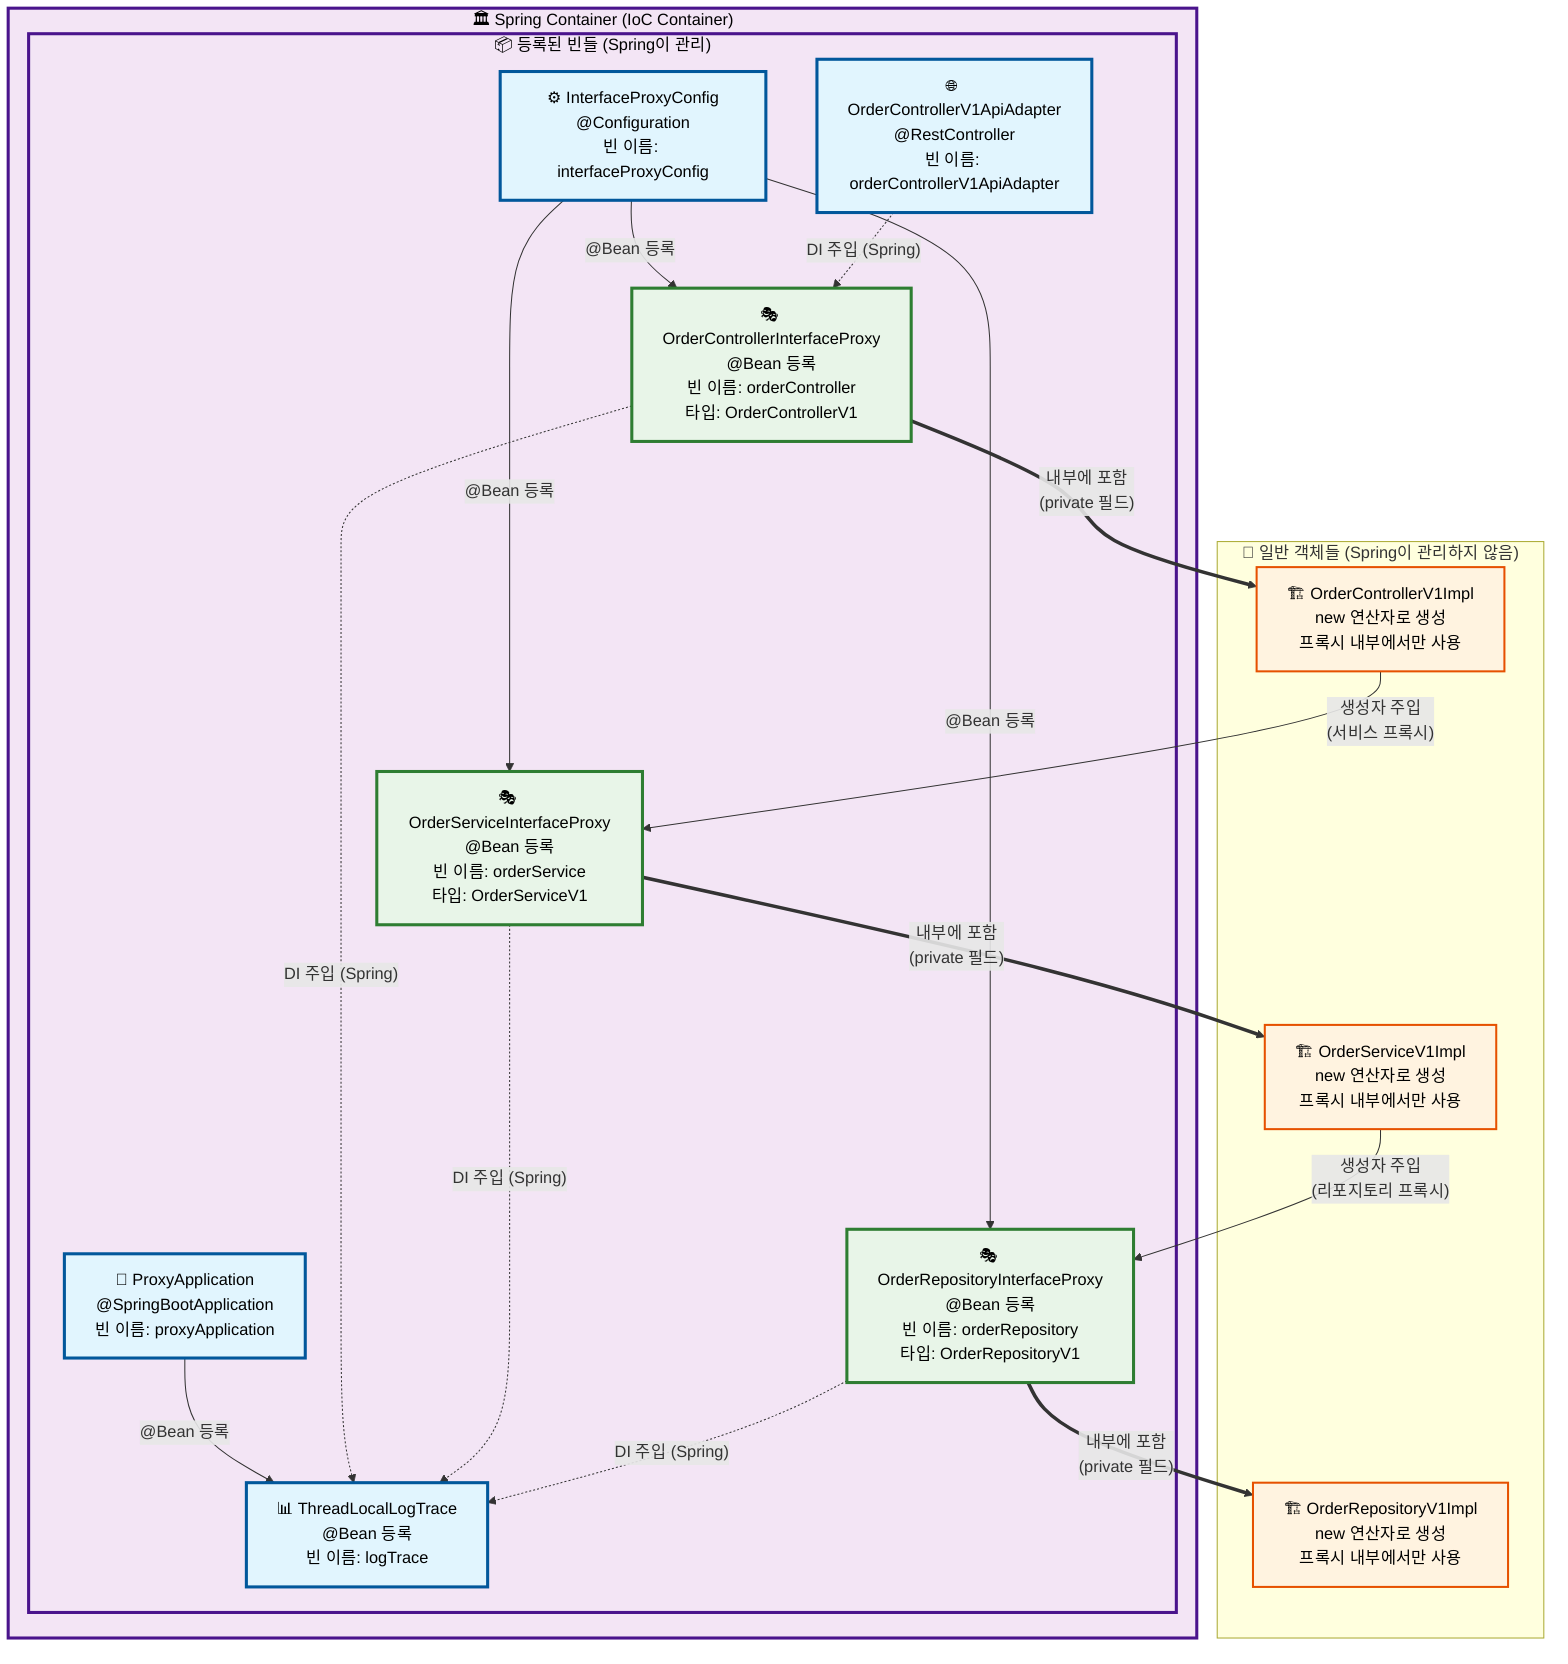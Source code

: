 graph TB
    subgraph SpringContainer["🏛️ Spring Container (IoC Container)"]
        subgraph RegisteredBeans["📦 등록된 빈들 (Spring이 관리)"]
            ProxyApp["🚀 ProxyApplication<br/>@SpringBootApplication<br/>빈 이름: proxyApplication"]
            LogTrace["📊 ThreadLocalLogTrace<br/>@Bean 등록<br/>빈 이름: logTrace"]
            ApiAdapter["🌐 OrderControllerV1ApiAdapter<br/>@RestController<br/>빈 이름: orderControllerV1ApiAdapter"]
            ProxyConfig["⚙️ InterfaceProxyConfig<br/>@Configuration<br/>빈 이름: interfaceProxyConfig"]
            
            ControllerProxy["🎭 OrderControllerInterfaceProxy<br/>@Bean 등록<br/>빈 이름: orderController<br/>타입: OrderControllerV1"]
            ServiceProxy["🎭 OrderServiceInterfaceProxy<br/>@Bean 등록<br/>빈 이름: orderService<br/>타입: OrderServiceV1"]
            RepoProxy["🎭 OrderRepositoryInterfaceProxy<br/>@Bean 등록<br/>빈 이름: orderRepository<br/>타입: OrderRepositoryV1"]
        end
    end
    
    subgraph RegularObjects["📄 일반 객체들 (Spring이 관리하지 않음)"]
        ControllerImpl["🏗️ OrderControllerV1Impl<br/>new 연산자로 생성<br/>프록시 내부에서만 사용"]
        ServiceImpl["🏗️ OrderServiceV1Impl<br/>new 연산자로 생성<br/>프록시 내부에서만 사용"]
        RepoImpl["🏗️ OrderRepositoryV1Impl<br/>new 연산자로 생성<br/>프록시 내부에서만 사용"]
    end
    
    %% 빈 생성 관계
    ProxyApp -->|"@Bean 등록"| LogTrace
    ProxyConfig -->|"@Bean 등록"| ControllerProxy
    ProxyConfig -->|"@Bean 등록"| ServiceProxy
    ProxyConfig -->|"@Bean 등록"| RepoProxy
    
    %% 의존성 주입 관계
    ApiAdapter -.->|"DI 주입 (Spring)"| ControllerProxy
    ControllerProxy -.->|"DI 주입 (Spring)"| LogTrace
    ServiceProxy -.->|"DI 주입 (Spring)"| LogTrace
    RepoProxy -.->|"DI 주입 (Spring)"| LogTrace
    
    %% 일반 객체 생성 및 포함 관계
    ControllerProxy ==>|"내부에 포함<br/>(private 필드)"| ControllerImpl
    ServiceProxy ==>|"내부에 포함<br/>(private 필드)"| ServiceImpl
    RepoProxy ==>|"내부에 포함<br/>(private 필드)"| RepoImpl
    
    %% 일반 객체 간 의존성 (프록시를 통한 간접 의존)
    ControllerImpl -->|"생성자 주입<br/>(서비스 프록시)"| ServiceProxy
    ServiceImpl -->|"생성자 주입<br/>(리포지토리 프록시)"| RepoProxy
    
    %% 스타일링
    classDef springBean fill:#e1f5fe,stroke:#01579b,stroke-width:3px,color:#000
    classDef regularObject fill:#fff3e0,stroke:#e65100,stroke-width:2px,color:#000
    classDef container fill:#f3e5f5,stroke:#4a148c,stroke-width:3px,color:#000
    classDef proxyObject fill:#e8f5e8,stroke:#2e7d32,stroke-width:3px,color:#000
    
    class ProxyApp,LogTrace,ApiAdapter,ProxyConfig springBean
    class ControllerProxy,ServiceProxy,RepoProxy proxyObject
    class ControllerImpl,ServiceImpl,RepoImpl regularObject
    class SpringContainer,RegisteredBeans container
